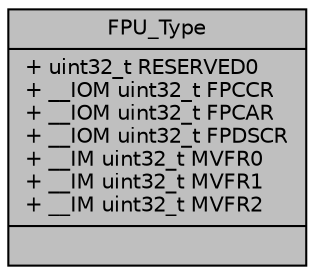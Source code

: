 digraph "FPU_Type"
{
 // LATEX_PDF_SIZE
  edge [fontname="Helvetica",fontsize="10",labelfontname="Helvetica",labelfontsize="10"];
  node [fontname="Helvetica",fontsize="10",shape=record];
  Node1 [label="{FPU_Type\n|+ uint32_t RESERVED0\l+ __IOM uint32_t FPCCR\l+ __IOM uint32_t FPCAR\l+ __IOM uint32_t FPDSCR\l+ __IM uint32_t MVFR0\l+ __IM uint32_t MVFR1\l+ __IM uint32_t MVFR2\l|}",height=0.2,width=0.4,color="black", fillcolor="grey75", style="filled", fontcolor="black",tooltip="Structure type to access the Floating Point Unit (FPU)."];
}
